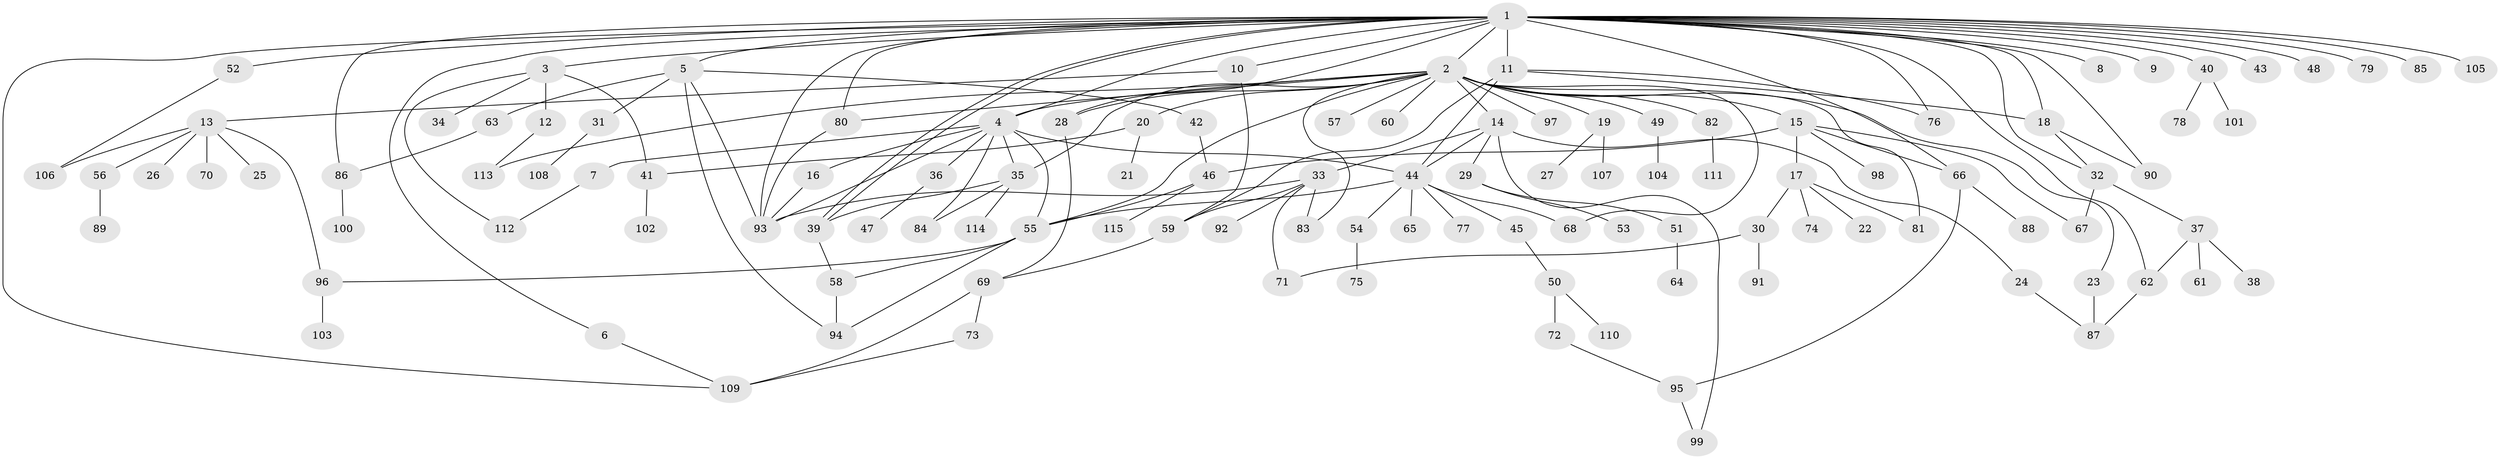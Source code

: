 // Generated by graph-tools (version 1.1) at 2025/49/03/09/25 03:49:57]
// undirected, 115 vertices, 162 edges
graph export_dot {
graph [start="1"]
  node [color=gray90,style=filled];
  1;
  2;
  3;
  4;
  5;
  6;
  7;
  8;
  9;
  10;
  11;
  12;
  13;
  14;
  15;
  16;
  17;
  18;
  19;
  20;
  21;
  22;
  23;
  24;
  25;
  26;
  27;
  28;
  29;
  30;
  31;
  32;
  33;
  34;
  35;
  36;
  37;
  38;
  39;
  40;
  41;
  42;
  43;
  44;
  45;
  46;
  47;
  48;
  49;
  50;
  51;
  52;
  53;
  54;
  55;
  56;
  57;
  58;
  59;
  60;
  61;
  62;
  63;
  64;
  65;
  66;
  67;
  68;
  69;
  70;
  71;
  72;
  73;
  74;
  75;
  76;
  77;
  78;
  79;
  80;
  81;
  82;
  83;
  84;
  85;
  86;
  87;
  88;
  89;
  90;
  91;
  92;
  93;
  94;
  95;
  96;
  97;
  98;
  99;
  100;
  101;
  102;
  103;
  104;
  105;
  106;
  107;
  108;
  109;
  110;
  111;
  112;
  113;
  114;
  115;
  1 -- 2;
  1 -- 3;
  1 -- 4;
  1 -- 5;
  1 -- 6;
  1 -- 8;
  1 -- 9;
  1 -- 10;
  1 -- 11;
  1 -- 18;
  1 -- 28;
  1 -- 32;
  1 -- 39;
  1 -- 39;
  1 -- 40;
  1 -- 43;
  1 -- 48;
  1 -- 52;
  1 -- 62;
  1 -- 66;
  1 -- 76;
  1 -- 79;
  1 -- 80;
  1 -- 85;
  1 -- 86;
  1 -- 90;
  1 -- 93;
  1 -- 105;
  1 -- 109;
  2 -- 4;
  2 -- 14;
  2 -- 15;
  2 -- 19;
  2 -- 20;
  2 -- 23;
  2 -- 28;
  2 -- 35;
  2 -- 49;
  2 -- 55;
  2 -- 57;
  2 -- 60;
  2 -- 68;
  2 -- 80;
  2 -- 81;
  2 -- 82;
  2 -- 83;
  2 -- 97;
  2 -- 113;
  3 -- 12;
  3 -- 34;
  3 -- 41;
  3 -- 112;
  4 -- 7;
  4 -- 16;
  4 -- 35;
  4 -- 36;
  4 -- 44;
  4 -- 55;
  4 -- 84;
  4 -- 93;
  5 -- 31;
  5 -- 42;
  5 -- 63;
  5 -- 93;
  5 -- 94;
  6 -- 109;
  7 -- 112;
  10 -- 13;
  10 -- 59;
  11 -- 18;
  11 -- 44;
  11 -- 59;
  11 -- 76;
  12 -- 113;
  13 -- 25;
  13 -- 26;
  13 -- 56;
  13 -- 70;
  13 -- 96;
  13 -- 106;
  14 -- 24;
  14 -- 29;
  14 -- 33;
  14 -- 44;
  14 -- 99;
  15 -- 17;
  15 -- 46;
  15 -- 66;
  15 -- 67;
  15 -- 98;
  16 -- 93;
  17 -- 22;
  17 -- 30;
  17 -- 74;
  17 -- 81;
  18 -- 32;
  18 -- 90;
  19 -- 27;
  19 -- 107;
  20 -- 21;
  20 -- 41;
  23 -- 87;
  24 -- 87;
  28 -- 69;
  29 -- 51;
  29 -- 53;
  30 -- 71;
  30 -- 91;
  31 -- 108;
  32 -- 37;
  32 -- 67;
  33 -- 59;
  33 -- 71;
  33 -- 83;
  33 -- 92;
  33 -- 93;
  35 -- 39;
  35 -- 84;
  35 -- 114;
  36 -- 47;
  37 -- 38;
  37 -- 61;
  37 -- 62;
  39 -- 58;
  40 -- 78;
  40 -- 101;
  41 -- 102;
  42 -- 46;
  44 -- 45;
  44 -- 54;
  44 -- 55;
  44 -- 65;
  44 -- 68;
  44 -- 77;
  45 -- 50;
  46 -- 55;
  46 -- 115;
  49 -- 104;
  50 -- 72;
  50 -- 110;
  51 -- 64;
  52 -- 106;
  54 -- 75;
  55 -- 58;
  55 -- 94;
  55 -- 96;
  56 -- 89;
  58 -- 94;
  59 -- 69;
  62 -- 87;
  63 -- 86;
  66 -- 88;
  66 -- 95;
  69 -- 73;
  69 -- 109;
  72 -- 95;
  73 -- 109;
  80 -- 93;
  82 -- 111;
  86 -- 100;
  95 -- 99;
  96 -- 103;
}
